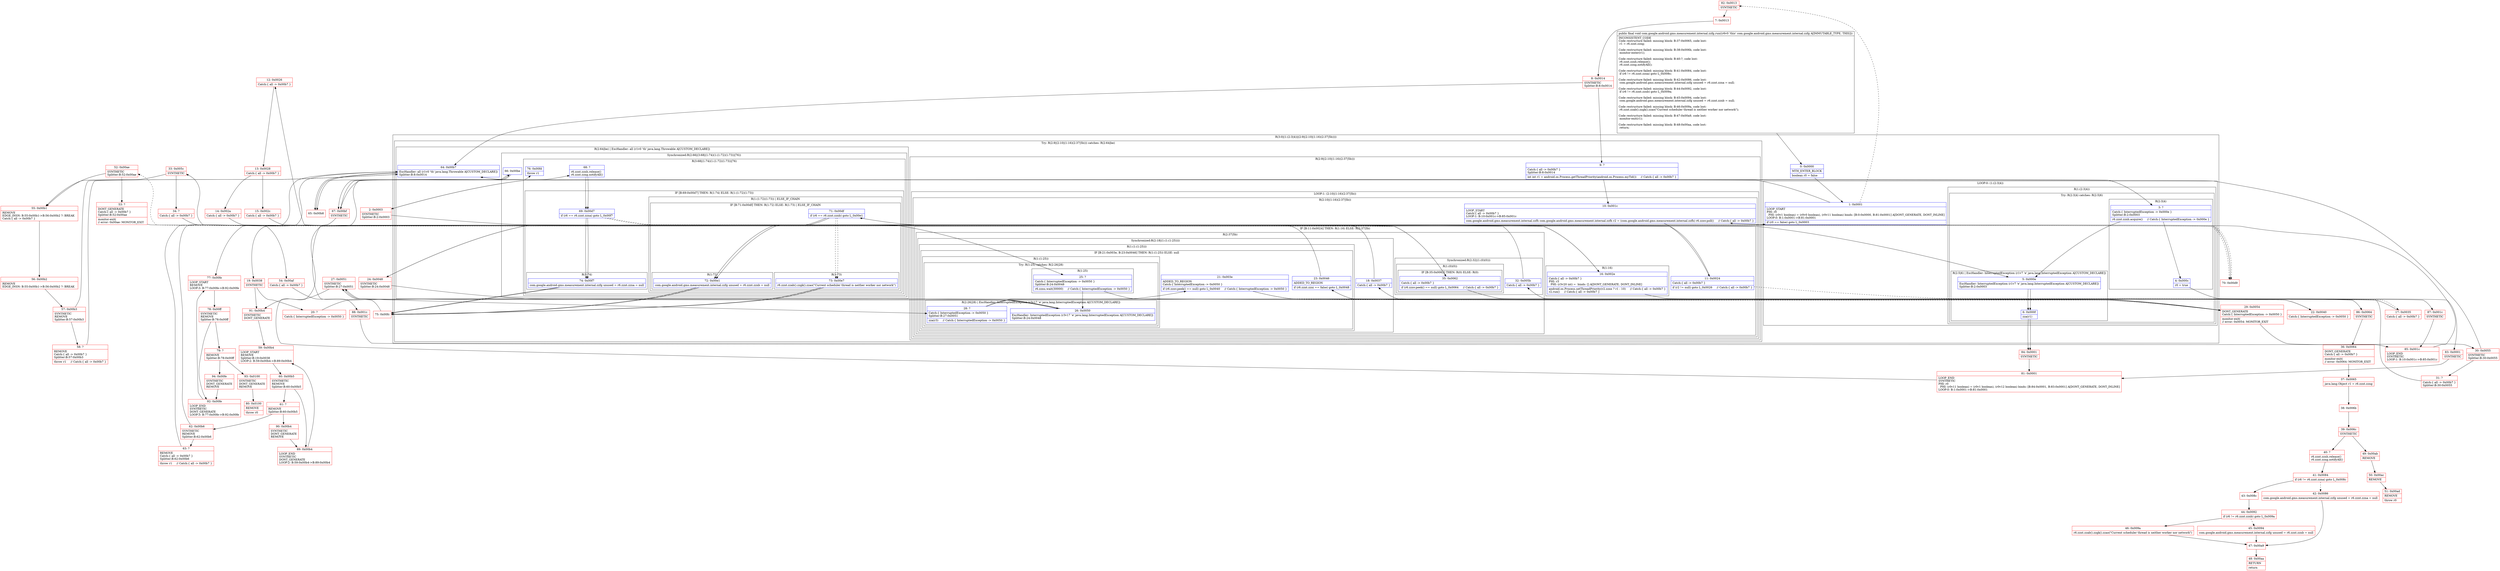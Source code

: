 digraph "CFG forcom.google.android.gms.measurement.internal.zzfg.run()V" {
subgraph cluster_Region_15488737 {
label = "R(3:0|(1:(2:3|4))|(2:9|(2:10|(1:16)(2:37|5b))))";
node [shape=record,color=blue];
Node_0 [shape=record,label="{0\:\ 0x0000|MTH_ENTER_BLOCK\l|boolean r0 = false\l}"];
subgraph cluster_LoopRegion_510024035 {
label = "LOOP:0: (1:(2:3|4))";
node [shape=record,color=blue];
Node_1 [shape=record,label="{1\:\ 0x0001|LOOP_START\lPHI: r0 \l  PHI: (r0v1 boolean) = (r0v0 boolean), (r0v11 boolean) binds: [B:0:0x0000, B:81:0x0001] A[DONT_GENERATE, DONT_INLINE]\lLOOP:0: B:1:0x0001\-\>B:81:0x0001\l|if (r0 == false) goto L_0x0003\l}"];
subgraph cluster_Region_1425417160 {
label = "R(1:(2:3|4))";
node [shape=record,color=blue];
subgraph cluster_TryCatchRegion_1070651368 {
label = "Try: R(2:3|4) catches: R(2:5|6)";
node [shape=record,color=blue];
subgraph cluster_Region_1946324817 {
label = "R(2:3|4)";
node [shape=record,color=blue];
Node_3 [shape=record,label="{3\:\ ?|Catch:\{ InterruptedException \-\> 0x000e \}\lSplitter:B:2:0x0003\l|r6.zznt.zznh.acquire()     \/\/ Catch:\{ InterruptedException \-\> 0x000e \}\l}"];
Node_4 [shape=record,label="{4\:\ 0x000c|r0 = true\l}"];
}
subgraph cluster_Region_1790293717 {
label = "R(2:5|6) | ExcHandler: InterruptedException (r1v7 'e' java.lang.InterruptedException A[CUSTOM_DECLARE])\l";
node [shape=record,color=blue];
Node_5 [shape=record,label="{5\:\ 0x000e|ExcHandler: InterruptedException (r1v7 'e' java.lang.InterruptedException A[CUSTOM_DECLARE])\lSplitter:B:2:0x0003\l}"];
Node_6 [shape=record,label="{6\:\ 0x000f|zza(r1)\l}"];
}
}
}
}
subgraph cluster_TryCatchRegion_654493306 {
label = "Try: R(2:9|(2:10|(1:16)(2:37|5b))) catches: R(2:64|be)";
node [shape=record,color=blue];
subgraph cluster_Region_1932128686 {
label = "R(2:9|(2:10|(1:16)(2:37|5b)))";
node [shape=record,color=blue];
Node_9 [shape=record,label="{9\:\ ?|Catch:\{ all \-\> 0x00b7 \}\lSplitter:B:8:0x0014\l|int int r1 = android.os.Process.getThreadPriority(android.os.Process.myTid())     \/\/ Catch:\{ all \-\> 0x00b7 \}\l}"];
subgraph cluster_LoopRegion_1108302129 {
label = "LOOP:1: (2:10|(1:16)(2:37|5b))";
node [shape=record,color=blue];
subgraph cluster_Region_1896388368 {
label = "R(2:10|(1:16)(2:37|5b))";
node [shape=record,color=blue];
Node_10 [shape=record,label="{10\:\ 0x001c|LOOP_START\lCatch:\{ all \-\> 0x00b7 \}\lLOOP:1: B:10:0x001c\-\>B:85:0x001c\l|com.google.android.gms.measurement.internal.zzfh com.google.android.gms.measurement.internal.zzfh r2 = (com.google.android.gms.measurement.internal.zzfh) r6.zznv.poll()     \/\/ Catch:\{ all \-\> 0x00b7 \}\l}"];
subgraph cluster_IfRegion_1569289491 {
label = "IF [B:11:0x0024] THEN: R(1:16) ELSE: R(2:37|5b)";
node [shape=record,color=blue];
Node_11 [shape=record,label="{11\:\ 0x0024|Catch:\{ all \-\> 0x00b7 \}\l|if (r2 != null) goto L_0x0026     \/\/ Catch:\{ all \-\> 0x00b7 \}\l}"];
subgraph cluster_Region_294713972 {
label = "R(1:16)";
node [shape=record,color=blue];
Node_16 [shape=record,label="{16\:\ 0x002e|Catch:\{ all \-\> 0x00b7 \}\lPHI: r3 \l  PHI: (r3v20 int) =  binds: [] A[DONT_GENERATE, DONT_INLINE]\l|android.os.Process.setThreadPriority(r2.zznx ? r1 : 10)     \/\/ Catch:\{ all \-\> 0x00b7 \}\lr2.run()     \/\/ Catch:\{ all \-\> 0x00b7 \}\l}"];
}
subgraph cluster_Region_2069473551 {
label = "R(2:37|5b)";
node [shape=record,color=blue];
subgraph cluster_SynchronizedRegion_1008581551 {
label = "Synchronized:R(2:18|(1:(1:(1:25))))";
node [shape=record,color=blue];
Node_18 [shape=record,label="{18\:\ 0x0037|Catch:\{ all \-\> 0x00b7 \}\l}"];
subgraph cluster_Region_228432704 {
label = "R(1:(1:(1:25)))";
node [shape=record,color=blue];
subgraph cluster_IfRegion_895720723 {
label = "IF [B:21:0x003e, B:23:0x0046] THEN: R(1:(1:25)) ELSE: null";
node [shape=record,color=blue];
Node_21 [shape=record,label="{21\:\ 0x003e|ADDED_TO_REGION\lCatch:\{ InterruptedException \-\> 0x0050 \}\l|if (r6.zznv.peek() == null) goto L_0x0040     \/\/ Catch:\{ InterruptedException \-\> 0x0050 \}\l}"];
Node_23 [shape=record,label="{23\:\ 0x0046|ADDED_TO_REGION\l|if (r6.zznt.zzni == false) goto L_0x0048\l}"];
subgraph cluster_Region_63196001 {
label = "R(1:(1:25))";
node [shape=record,color=blue];
subgraph cluster_TryCatchRegion_1389709429 {
label = "Try: R(1:25) catches: R(2:26|28)";
node [shape=record,color=blue];
subgraph cluster_Region_871599860 {
label = "R(1:25)";
node [shape=record,color=blue];
Node_25 [shape=record,label="{25\:\ ?|Catch:\{ InterruptedException \-\> 0x0050 \}\lSplitter:B:24:0x0048\l|r6.zznu.wait(30000)     \/\/ Catch:\{ InterruptedException \-\> 0x0050 \}\l}"];
}
subgraph cluster_Region_449910428 {
label = "R(2:26|28) | ExcHandler: InterruptedException (r3v17 'e' java.lang.InterruptedException A[CUSTOM_DECLARE])\l";
node [shape=record,color=blue];
Node_26 [shape=record,label="{26\:\ 0x0050|ExcHandler: InterruptedException (r3v17 'e' java.lang.InterruptedException A[CUSTOM_DECLARE])\lSplitter:B:24:0x0048\l}"];
Node_28 [shape=record,label="{28\:\ ?|Catch:\{ InterruptedException \-\> 0x0050 \}\lSplitter:B:27:0x0051\l|zza(r3)     \/\/ Catch:\{ InterruptedException \-\> 0x0050 \}\l}"];
}
}
}
}
}
}
subgraph cluster_SynchronizedRegion_997181924 {
label = "Synchronized:R(2:32|(1:(0)(0)))";
node [shape=record,color=blue];
Node_32 [shape=record,label="{32\:\ 0x005b|Catch:\{ all \-\> 0x00b7 \}\l}"];
subgraph cluster_Region_1132574748 {
label = "R(1:(0)(0))";
node [shape=record,color=blue];
subgraph cluster_IfRegion_1814698678 {
label = "IF [B:35:0x0062] THEN: R(0) ELSE: R(0)";
node [shape=record,color=blue];
Node_35 [shape=record,label="{35\:\ 0x0062|Catch:\{ all \-\> 0x00b7 \}\l|if (r6.zznv.peek() == null) goto L_0x0064     \/\/ Catch:\{ all \-\> 0x00b7 \}\l}"];
subgraph cluster_Region_2128446553 {
label = "R(0)";
node [shape=record,color=blue];
}
subgraph cluster_Region_1001935503 {
label = "R(0)";
node [shape=record,color=blue];
}
}
}
}
}
}
}
}
}
subgraph cluster_Region_1974951100 {
label = "R(2:64|be) | ExcHandler: all (r1v0 'th' java.lang.Throwable A[CUSTOM_DECLARE])\l";
node [shape=record,color=blue];
Node_64 [shape=record,label="{64\:\ 0x00b7|ExcHandler: all (r1v0 'th' java.lang.Throwable A[CUSTOM_DECLARE])\lSplitter:B:8:0x0014\l}"];
subgraph cluster_SynchronizedRegion_1232344854 {
label = "Synchronized:R(2:66|(3:68|(1:74)(1:(1:72)(1:73))|76))";
node [shape=record,color=blue];
Node_66 [shape=record,label="{66\:\ 0x00be}"];
subgraph cluster_Region_1536802093 {
label = "R(3:68|(1:74)(1:(1:72)(1:73))|76)";
node [shape=record,color=blue];
Node_68 [shape=record,label="{68\:\ ?|r6.zznt.zznh.release()\lr6.zznt.zzng.notifyAll()\l}"];
subgraph cluster_IfRegion_583835899 {
label = "IF [B:69:0x00d7] THEN: R(1:74) ELSE: R(1:(1:72)(1:73))";
node [shape=record,color=blue];
Node_69 [shape=record,label="{69\:\ 0x00d7|if (r6 == r6.zznt.zzna) goto L_0x00f7\l}"];
subgraph cluster_Region_1842436770 {
label = "R(1:74)";
node [shape=record,color=blue];
Node_74 [shape=record,label="{74\:\ 0x00f7|com.google.android.gms.measurement.internal.zzfg unused = r6.zznt.zzna = null\l}"];
}
subgraph cluster_Region_74722473 {
label = "R(1:(1:72)(1:73)) | ELSE_IF_CHAIN\l";
node [shape=record,color=blue];
subgraph cluster_IfRegion_303208927 {
label = "IF [B:71:0x00df] THEN: R(1:72) ELSE: R(1:73) | ELSE_IF_CHAIN\l";
node [shape=record,color=blue];
Node_71 [shape=record,label="{71\:\ 0x00df|if (r6 == r6.zznt.zznb) goto L_0x00e1\l}"];
subgraph cluster_Region_1428043806 {
label = "R(1:72)";
node [shape=record,color=blue];
Node_72 [shape=record,label="{72\:\ 0x00e1|com.google.android.gms.measurement.internal.zzfg unused = r6.zznt.zznb = null\l}"];
}
subgraph cluster_Region_847084629 {
label = "R(1:73)";
node [shape=record,color=blue];
Node_73 [shape=record,label="{73\:\ 0x00e7|r6.zznt.zzab().zzgk().zzao(\"Current scheduler thread is neither worker nor network\")\l}"];
}
}
}
}
Node_76 [shape=record,label="{76\:\ 0x00fd|throw r1\l}"];
}
}
}
}
}
subgraph cluster_Region_1790293717 {
label = "R(2:5|6) | ExcHandler: InterruptedException (r1v7 'e' java.lang.InterruptedException A[CUSTOM_DECLARE])\l";
node [shape=record,color=blue];
Node_5 [shape=record,label="{5\:\ 0x000e|ExcHandler: InterruptedException (r1v7 'e' java.lang.InterruptedException A[CUSTOM_DECLARE])\lSplitter:B:2:0x0003\l}"];
Node_6 [shape=record,label="{6\:\ 0x000f|zza(r1)\l}"];
}
subgraph cluster_Region_1974951100 {
label = "R(2:64|be) | ExcHandler: all (r1v0 'th' java.lang.Throwable A[CUSTOM_DECLARE])\l";
node [shape=record,color=blue];
Node_64 [shape=record,label="{64\:\ 0x00b7|ExcHandler: all (r1v0 'th' java.lang.Throwable A[CUSTOM_DECLARE])\lSplitter:B:8:0x0014\l}"];
subgraph cluster_SynchronizedRegion_1232344854 {
label = "Synchronized:R(2:66|(3:68|(1:74)(1:(1:72)(1:73))|76))";
node [shape=record,color=blue];
Node_66 [shape=record,label="{66\:\ 0x00be}"];
subgraph cluster_Region_1536802093 {
label = "R(3:68|(1:74)(1:(1:72)(1:73))|76)";
node [shape=record,color=blue];
Node_68 [shape=record,label="{68\:\ ?|r6.zznt.zznh.release()\lr6.zznt.zzng.notifyAll()\l}"];
subgraph cluster_IfRegion_583835899 {
label = "IF [B:69:0x00d7] THEN: R(1:74) ELSE: R(1:(1:72)(1:73))";
node [shape=record,color=blue];
Node_69 [shape=record,label="{69\:\ 0x00d7|if (r6 == r6.zznt.zzna) goto L_0x00f7\l}"];
subgraph cluster_Region_1842436770 {
label = "R(1:74)";
node [shape=record,color=blue];
Node_74 [shape=record,label="{74\:\ 0x00f7|com.google.android.gms.measurement.internal.zzfg unused = r6.zznt.zzna = null\l}"];
}
subgraph cluster_Region_74722473 {
label = "R(1:(1:72)(1:73)) | ELSE_IF_CHAIN\l";
node [shape=record,color=blue];
subgraph cluster_IfRegion_303208927 {
label = "IF [B:71:0x00df] THEN: R(1:72) ELSE: R(1:73) | ELSE_IF_CHAIN\l";
node [shape=record,color=blue];
Node_71 [shape=record,label="{71\:\ 0x00df|if (r6 == r6.zznt.zznb) goto L_0x00e1\l}"];
subgraph cluster_Region_1428043806 {
label = "R(1:72)";
node [shape=record,color=blue];
Node_72 [shape=record,label="{72\:\ 0x00e1|com.google.android.gms.measurement.internal.zzfg unused = r6.zznt.zznb = null\l}"];
}
subgraph cluster_Region_847084629 {
label = "R(1:73)";
node [shape=record,color=blue];
Node_73 [shape=record,label="{73\:\ 0x00e7|r6.zznt.zzab().zzgk().zzao(\"Current scheduler thread is neither worker nor network\")\l}"];
}
}
}
}
Node_76 [shape=record,label="{76\:\ 0x00fd|throw r1\l}"];
}
}
}
subgraph cluster_Region_449910428 {
label = "R(2:26|28) | ExcHandler: InterruptedException (r3v17 'e' java.lang.InterruptedException A[CUSTOM_DECLARE])\l";
node [shape=record,color=blue];
Node_26 [shape=record,label="{26\:\ 0x0050|ExcHandler: InterruptedException (r3v17 'e' java.lang.InterruptedException A[CUSTOM_DECLARE])\lSplitter:B:24:0x0048\l}"];
Node_28 [shape=record,label="{28\:\ ?|Catch:\{ InterruptedException \-\> 0x0050 \}\lSplitter:B:27:0x0051\l|zza(r3)     \/\/ Catch:\{ InterruptedException \-\> 0x0050 \}\l}"];
}
Node_2 [shape=record,color=red,label="{2\:\ 0x0003|SYNTHETIC\lSplitter:B:2:0x0003\l}"];
Node_7 [shape=record,color=red,label="{7\:\ 0x0013}"];
Node_8 [shape=record,color=red,label="{8\:\ 0x0014|SYNTHETIC\lSplitter:B:8:0x0014\l}"];
Node_12 [shape=record,color=red,label="{12\:\ 0x0026|Catch:\{ all \-\> 0x00b7 \}\l}"];
Node_13 [shape=record,color=red,label="{13\:\ 0x0028|Catch:\{ all \-\> 0x00b7 \}\l}"];
Node_14 [shape=record,color=red,label="{14\:\ 0x002a|Catch:\{ all \-\> 0x00b7 \}\l}"];
Node_15 [shape=record,color=red,label="{15\:\ 0x002c|Catch:\{ all \-\> 0x00b7 \}\l}"];
Node_17 [shape=record,color=red,label="{17\:\ 0x0035|Catch:\{ all \-\> 0x00b7 \}\l}"];
Node_19 [shape=record,color=red,label="{19\:\ 0x0038|SYNTHETIC\l}"];
Node_20 [shape=record,color=red,label="{20\:\ ?|Catch:\{ InterruptedException \-\> 0x0050 \}\l}"];
Node_22 [shape=record,color=red,label="{22\:\ 0x0040|Catch:\{ InterruptedException \-\> 0x0050 \}\l}"];
Node_24 [shape=record,color=red,label="{24\:\ 0x0048|SYNTHETIC\lSplitter:B:24:0x0048\l}"];
Node_27 [shape=record,color=red,label="{27\:\ 0x0051|SYNTHETIC\lSplitter:B:27:0x0051\l}"];
Node_29 [shape=record,color=red,label="{29\:\ 0x0054|DONT_GENERATE\lCatch:\{ InterruptedException \-\> 0x0050 \}\l|monitor\-exit(\l\/\/ error: 0x0054: MONITOR_EXIT  \l}"];
Node_30 [shape=record,color=red,label="{30\:\ 0x0055|SYNTHETIC\lSplitter:B:30:0x0055\l}"];
Node_31 [shape=record,color=red,label="{31\:\ ?|Catch:\{ all \-\> 0x00b7 \}\lSplitter:B:30:0x0055\l}"];
Node_33 [shape=record,color=red,label="{33\:\ 0x005c|SYNTHETIC\l}"];
Node_34 [shape=record,color=red,label="{34\:\ ?|Catch:\{ all \-\> 0x00b7 \}\l}"];
Node_36 [shape=record,color=red,label="{36\:\ 0x0064|DONT_GENERATE\lCatch:\{ all \-\> 0x00b7 \}\l|monitor\-exit(\l\/\/ error: 0x0064: MONITOR_EXIT  \l}"];
Node_37 [shape=record,color=red,label="{37\:\ 0x0065|java.lang.Object r1 = r6.zznt.zzng\l}"];
Node_38 [shape=record,color=red,label="{38\:\ 0x006b}"];
Node_39 [shape=record,color=red,label="{39\:\ 0x006c|SYNTHETIC\l}"];
Node_40 [shape=record,color=red,label="{40\:\ ?|r6.zznt.zznh.release()\lr6.zznt.zzng.notifyAll()\l}"];
Node_41 [shape=record,color=red,label="{41\:\ 0x0084|if (r6 != r6.zznt.zzna) goto L_0x008c\l}"];
Node_42 [shape=record,color=red,label="{42\:\ 0x0086|com.google.android.gms.measurement.internal.zzfg unused = r6.zznt.zzna = null\l}"];
Node_43 [shape=record,color=red,label="{43\:\ 0x008c}"];
Node_44 [shape=record,color=red,label="{44\:\ 0x0092|if (r6 != r6.zznt.zznb) goto L_0x009a\l}"];
Node_45 [shape=record,color=red,label="{45\:\ 0x0094|com.google.android.gms.measurement.internal.zzfg unused = r6.zznt.zznb = null\l}"];
Node_46 [shape=record,color=red,label="{46\:\ 0x009a|r6.zznt.zzab().zzgk().zzao(\"Current scheduler thread is neither worker nor network\")\l}"];
Node_47 [shape=record,color=red,label="{47\:\ 0x00a9}"];
Node_48 [shape=record,color=red,label="{48\:\ 0x00aa|RETURN\l|return\l}"];
Node_49 [shape=record,color=red,label="{49\:\ 0x00ab|REMOVE\l}"];
Node_50 [shape=record,color=red,label="{50\:\ 0x00ac|REMOVE\l}"];
Node_51 [shape=record,color=red,label="{51\:\ 0x00ad|REMOVE\l|throw r0\l}"];
Node_52 [shape=record,color=red,label="{52\:\ 0x00ae|SYNTHETIC\lSplitter:B:52:0x00ae\l}"];
Node_53 [shape=record,color=red,label="{53\:\ ?|DONT_GENERATE\lCatch:\{ all \-\> 0x00b7 \}\lSplitter:B:52:0x00ae\l|monitor\-exit(\l\/\/ error: 0x00ae: MONITOR_EXIT  \l}"];
Node_54 [shape=record,color=red,label="{54\:\ 0x00af|Catch:\{ all \-\> 0x00b7 \}\l}"];
Node_55 [shape=record,color=red,label="{55\:\ 0x00b1|REMOVE\lEDGE_INSN: B:55:0x00b1\-\>B:56:0x00b2 ?: BREAK  \lCatch:\{ all \-\> 0x00b7 \}\l}"];
Node_56 [shape=record,color=red,label="{56\:\ 0x00b2|REMOVE\lEDGE_INSN: B:55:0x00b1\-\>B:56:0x00b2 ?: BREAK  \l}"];
Node_57 [shape=record,color=red,label="{57\:\ 0x00b3|SYNTHETIC\lREMOVE\lSplitter:B:57:0x00b3\l}"];
Node_58 [shape=record,color=red,label="{58\:\ ?|REMOVE\lCatch:\{ all \-\> 0x00b7 \}\lSplitter:B:57:0x00b3\l|throw r1     \/\/ Catch:\{ all \-\> 0x00b7 \}\l}"];
Node_59 [shape=record,color=red,label="{59\:\ 0x00b4|LOOP_START\lREMOVE\lSplitter:B:19:0x0038\lLOOP:2: B:59:0x00b4\-\>B:89:0x00b4\l}"];
Node_60 [shape=record,color=red,label="{60\:\ 0x00b5|SYNTHETIC\lREMOVE\lSplitter:B:60:0x00b5\l}"];
Node_61 [shape=record,color=red,label="{61\:\ ?|REMOVE\lSplitter:B:60:0x00b5\l}"];
Node_62 [shape=record,color=red,label="{62\:\ 0x00b6|SYNTHETIC\lREMOVE\lSplitter:B:62:0x00b6\l}"];
Node_63 [shape=record,color=red,label="{63\:\ ?|REMOVE\lCatch:\{ all \-\> 0x00b7 \}\lSplitter:B:62:0x00b6\l|throw r1     \/\/ Catch:\{ all \-\> 0x00b7 \}\l}"];
Node_65 [shape=record,color=red,label="{65\:\ 0x00b8}"];
Node_67 [shape=record,color=red,label="{67\:\ 0x00bf|SYNTHETIC\l}"];
Node_70 [shape=record,color=red,label="{70\:\ 0x00d9}"];
Node_75 [shape=record,color=red,label="{75\:\ 0x00fc}"];
Node_77 [shape=record,color=red,label="{77\:\ 0x00fe|LOOP_START\lREMOVE\lLOOP:3: B:77:0x00fe\-\>B:92:0x00fe\l}"];
Node_78 [shape=record,color=red,label="{78\:\ 0x00ff|SYNTHETIC\lREMOVE\lSplitter:B:78:0x00ff\l}"];
Node_79 [shape=record,color=red,label="{79\:\ ?|REMOVE\lSplitter:B:78:0x00ff\l}"];
Node_80 [shape=record,color=red,label="{80\:\ 0x0100|REMOVE\l|throw r0\l}"];
Node_81 [shape=record,color=red,label="{81\:\ 0x0001|LOOP_END\lSYNTHETIC\lPHI: r0 \l  PHI: (r0v11 boolean) = (r0v1 boolean), (r0v12 boolean) binds: [B:84:0x0001, B:83:0x0001] A[DONT_GENERATE, DONT_INLINE]\lLOOP:0: B:1:0x0001\-\>B:81:0x0001\l}"];
Node_82 [shape=record,color=red,label="{82\:\ 0x0013|SYNTHETIC\l}"];
Node_83 [shape=record,color=red,label="{83\:\ 0x0001|SYNTHETIC\l}"];
Node_84 [shape=record,color=red,label="{84\:\ 0x0001|SYNTHETIC\l}"];
Node_85 [shape=record,color=red,label="{85\:\ 0x001c|LOOP_END\lSYNTHETIC\lLOOP:1: B:10:0x001c\-\>B:85:0x001c\l}"];
Node_86 [shape=record,color=red,label="{86\:\ 0x0064|SYNTHETIC\l}"];
Node_87 [shape=record,color=red,label="{87\:\ 0x001c|SYNTHETIC\l}"];
Node_88 [shape=record,color=red,label="{88\:\ 0x001c|SYNTHETIC\l}"];
Node_89 [shape=record,color=red,label="{89\:\ 0x00b4|LOOP_END\lSYNTHETIC\lDONT_GENERATE\lLOOP:2: B:59:0x00b4\-\>B:89:0x00b4\l}"];
Node_90 [shape=record,color=red,label="{90\:\ 0x00b4|SYNTHETIC\lDONT_GENERATE\lREMOVE\l}"];
Node_91 [shape=record,color=red,label="{91\:\ 0x00b4|SYNTHETIC\lDONT_GENERATE\l}"];
Node_92 [shape=record,color=red,label="{92\:\ 0x00fe|LOOP_END\lSYNTHETIC\lDONT_GENERATE\lLOOP:3: B:77:0x00fe\-\>B:92:0x00fe\l}"];
Node_93 [shape=record,color=red,label="{93\:\ 0x0100|SYNTHETIC\lDONT_GENERATE\lREMOVE\l}"];
Node_94 [shape=record,color=red,label="{94\:\ 0x00fe|SYNTHETIC\lDONT_GENERATE\lREMOVE\l}"];
MethodNode[shape=record,label="{public final void com.google.android.gms.measurement.internal.zzfg.run((r6v0 'this' com.google.android.gms.measurement.internal.zzfg A[IMMUTABLE_TYPE, THIS]))  | INCONSISTENT_CODE\lCode restructure failed: missing block: B:37:0x0065, code lost:\l    r1 = r6.zznt.zzng;\l\lCode restructure failed: missing block: B:38:0x006b, code lost:\l    monitor\-enter(r1);\l\lCode restructure failed: missing block: B:40:?, code lost:\l    r6.zznt.zznh.release();\l    r6.zznt.zzng.notifyAll();\l\lCode restructure failed: missing block: B:41:0x0084, code lost:\l    if (r6 != r6.zznt.zzna) goto L_0x008c;\l\lCode restructure failed: missing block: B:42:0x0086, code lost:\l    com.google.android.gms.measurement.internal.zzfg unused = r6.zznt.zzna = null;\l\lCode restructure failed: missing block: B:44:0x0092, code lost:\l    if (r6 != r6.zznt.zznb) goto L_0x009a;\l\lCode restructure failed: missing block: B:45:0x0094, code lost:\l    com.google.android.gms.measurement.internal.zzfg unused = r6.zznt.zznb = null;\l\lCode restructure failed: missing block: B:46:0x009a, code lost:\l    r6.zznt.zzab().zzgk().zzao(\"Current scheduler thread is neither worker nor network\");\l\lCode restructure failed: missing block: B:47:0x00a9, code lost:\l    monitor\-exit(r1);\l\lCode restructure failed: missing block: B:48:0x00aa, code lost:\l    return;\l\l}"];
MethodNode -> Node_0;
Node_0 -> Node_1;
Node_1 -> Node_2;
Node_1 -> Node_82[style=dashed];
Node_3 -> Node_4;
Node_3 -> Node_5;
Node_4 -> Node_83;
Node_5 -> Node_6;
Node_6 -> Node_84;
Node_9 -> Node_10;
Node_10 -> Node_11;
Node_11 -> Node_12;
Node_11 -> Node_17[style=dashed];
Node_16 -> Node_87;
Node_18 -> Node_19;
Node_21 -> Node_22;
Node_21 -> Node_29[style=dashed];
Node_23 -> Node_24;
Node_23 -> Node_29[style=dashed];
Node_25 -> Node_26;
Node_25 -> Node_29;
Node_26 -> Node_27;
Node_28 -> Node_29;
Node_32 -> Node_33;
Node_35 -> Node_52[style=dashed];
Node_35 -> Node_86;
Node_64 -> Node_65;
Node_66 -> Node_67;
Node_68 -> Node_69;
Node_69 -> Node_70[style=dashed];
Node_69 -> Node_74;
Node_74 -> Node_75;
Node_71 -> Node_72;
Node_71 -> Node_73[style=dashed];
Node_72 -> Node_75;
Node_73 -> Node_75;
Node_5 -> Node_6;
Node_6 -> Node_84;
Node_64 -> Node_65;
Node_66 -> Node_67;
Node_68 -> Node_69;
Node_69 -> Node_70[style=dashed];
Node_69 -> Node_74;
Node_74 -> Node_75;
Node_71 -> Node_72;
Node_71 -> Node_73[style=dashed];
Node_72 -> Node_75;
Node_73 -> Node_75;
Node_26 -> Node_27;
Node_28 -> Node_29;
Node_2 -> Node_3;
Node_2 -> Node_5;
Node_7 -> Node_8;
Node_8 -> Node_9;
Node_8 -> Node_64;
Node_12 -> Node_13;
Node_13 -> Node_14;
Node_13 -> Node_15;
Node_14 -> Node_16;
Node_15 -> Node_16;
Node_17 -> Node_18;
Node_19 -> Node_20;
Node_19 -> Node_91;
Node_20 -> Node_21;
Node_22 -> Node_23;
Node_24 -> Node_25;
Node_24 -> Node_26;
Node_27 -> Node_28;
Node_27 -> Node_91;
Node_29 -> Node_30;
Node_30 -> Node_31;
Node_30 -> Node_64;
Node_31 -> Node_32;
Node_33 -> Node_34;
Node_33 -> Node_55;
Node_34 -> Node_35;
Node_36 -> Node_37;
Node_37 -> Node_38;
Node_38 -> Node_39;
Node_39 -> Node_40;
Node_39 -> Node_49;
Node_40 -> Node_41;
Node_41 -> Node_42[style=dashed];
Node_41 -> Node_43;
Node_42 -> Node_47;
Node_43 -> Node_44;
Node_44 -> Node_45[style=dashed];
Node_44 -> Node_46;
Node_45 -> Node_47;
Node_46 -> Node_47;
Node_47 -> Node_48;
Node_49 -> Node_50;
Node_50 -> Node_51;
Node_52 -> Node_53;
Node_52 -> Node_55;
Node_53 -> Node_54;
Node_54 -> Node_88;
Node_55 -> Node_56;
Node_56 -> Node_57;
Node_57 -> Node_58;
Node_57 -> Node_64;
Node_58 -> Node_64;
Node_59 -> Node_60;
Node_60 -> Node_61;
Node_60 -> Node_89;
Node_61 -> Node_62;
Node_61 -> Node_90;
Node_62 -> Node_63;
Node_62 -> Node_64;
Node_63 -> Node_64;
Node_65 -> Node_66;
Node_67 -> Node_68;
Node_67 -> Node_77;
Node_70 -> Node_71;
Node_75 -> Node_76;
Node_77 -> Node_78;
Node_78 -> Node_79;
Node_78 -> Node_92;
Node_79 -> Node_93;
Node_79 -> Node_94;
Node_81 -> Node_1;
Node_82 -> Node_7;
Node_83 -> Node_81;
Node_84 -> Node_81;
Node_85 -> Node_10;
Node_86 -> Node_36;
Node_87 -> Node_85;
Node_88 -> Node_85;
Node_89 -> Node_59;
Node_90 -> Node_89;
Node_91 -> Node_59;
Node_92 -> Node_77;
Node_93 -> Node_80;
Node_94 -> Node_92;
}

